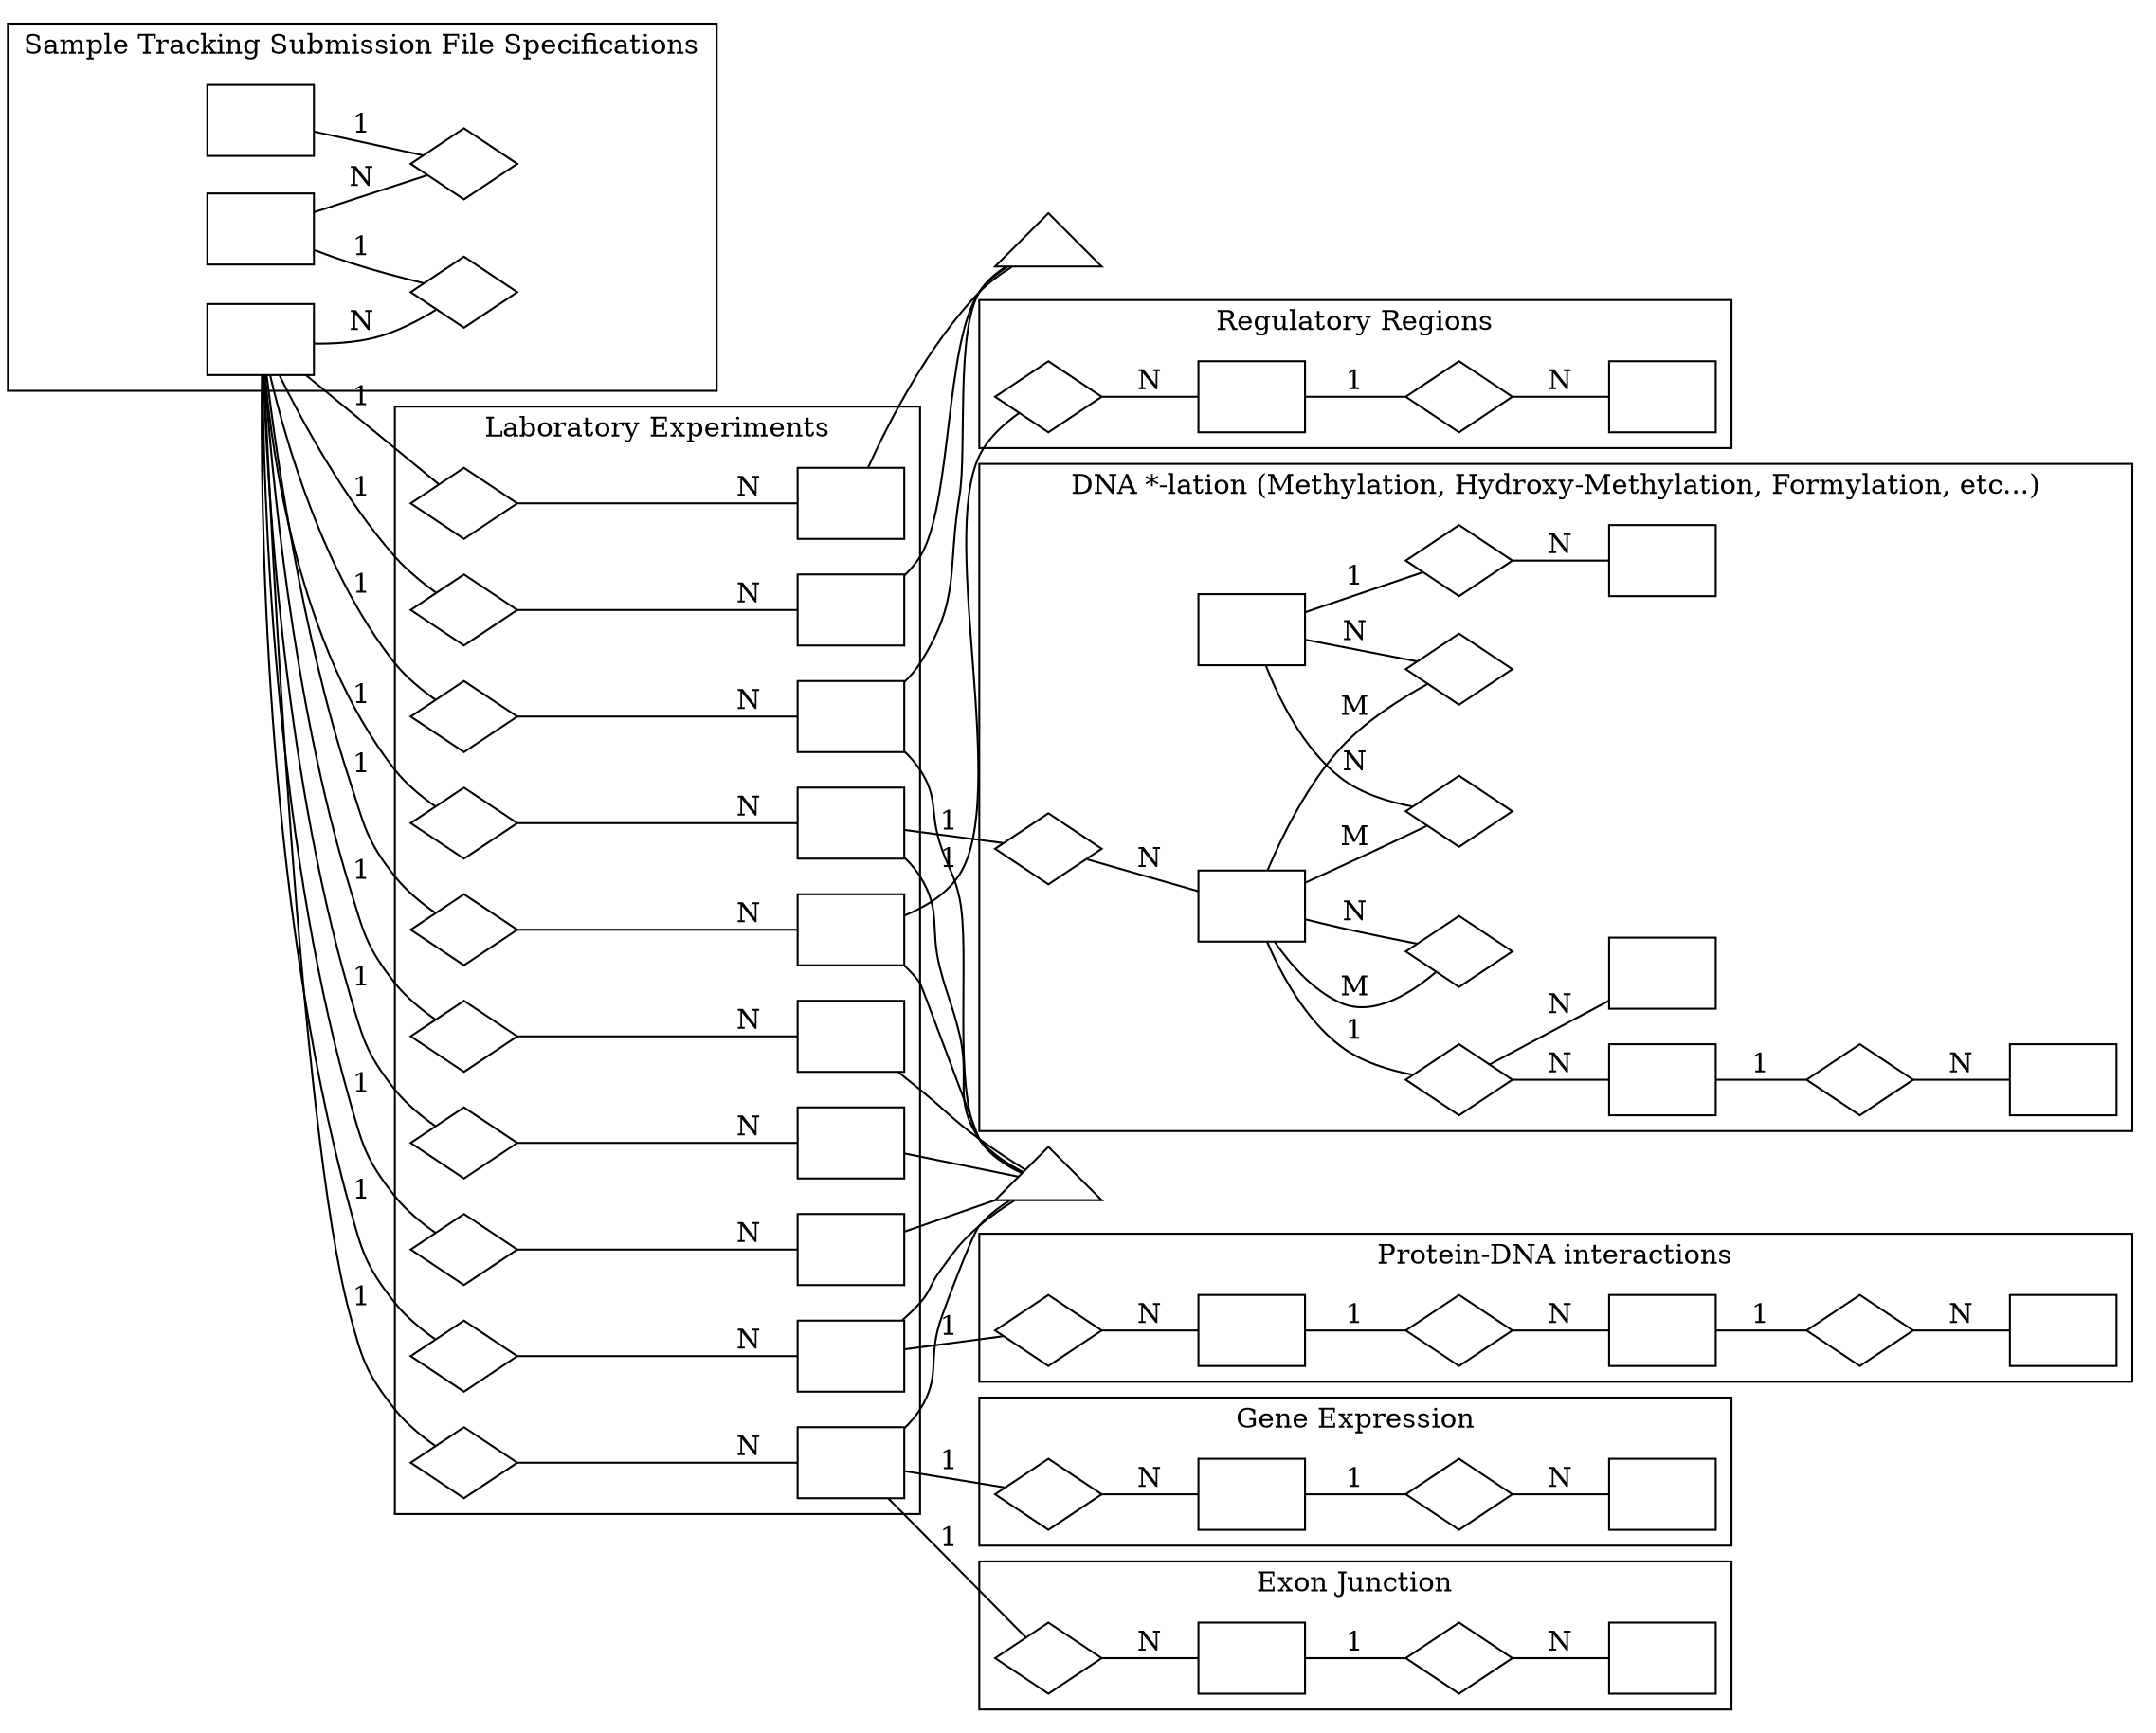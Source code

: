 digraph G {
	d2toptions="--autosize --crop -ftikz";
	d2tdocpreamble="\usepackage{hyperref} \usetikzlibrary{shapes,automata,backgrounds,arrows,shadows} \providecommand{\arrayrulecolor}[1] {} \usepackage{ifxetex} \usepackage{ifluatex} \ifxetex   \usepackage{fontspec}   \usepackage{xunicode}   \defaultfontfeatures{Mapping=tex-text} \else   \ifluatex     \usepackage{fontspec}     \usepackage{xunicode}   \else     \usepackage[T1]{fontenc}     \usepackage[utf8]{inputenc}   \fi \fi  \ifxetex   \setmainfont{Iwona}   \setmonofont[Scale=0.88]{Consolas} \else   \ifluatex     \setmainfont{Iwona}     \setmonofont[Scale=0.88]{Consolas}   \else     \usepackage{iwona}     \usepackage[scaled=0.8]{beramono}   \fi \fi ";
	rankdir=LR;
	node [shape=box];
	edge [arrowhead=none];
	
	subgraph cluster_sdata {
		label="Sample Tracking Submission File Specifications";
	sdata_donor [label=" ",texlbl="\graphicspath{{/home/jmfernandez/projects/BLUEPRINT/BLUEPRINT-dcc-loading-scripts/model/BLUEPRINT-doc-template/icons/}} \arrayrulecolor{Black} \begin{tabular}{ c l }  \multicolumn{2}{c}{\textbf{\hyperref[tab:sdata_donor]{\Large{}Donor Data File}}} \\ \hline \includegraphics[height=1.6ex]{pk.pdf} & \hyperref[column:sdata.donor.donor_id]{\textbf{donor\-\_\-id}} \\  & \hyperref[column:sdata.donor.donor_sex]{\textbf{\textcolor{gray}{donor\-\_\-sex}}} \\  & \hyperref[column:sdata.donor.donor_region_of_residence]{donor\-\_\-region\-\_\-of\-\_\-residence} \\  & \hyperref[column:sdata.donor.donor_ethnicity]{\textcolor{gray}{donor\-\_\-ethnicity}} \\  & \hyperref[column:sdata.donor.notes]{\textcolor{gray}{notes}} \end{tabular}",style="top color=sdata_donor,shape=rectangle,rounded corners,drop shadow",margin="0,0"];
	sdata_specimen [label=" ",texlbl="\graphicspath{{/home/jmfernandez/projects/BLUEPRINT/BLUEPRINT-dcc-loading-scripts/model/BLUEPRINT-doc-template/icons/}} \arrayrulecolor{Black} \begin{tabular}{ c l }  \multicolumn{2}{c}{\textbf{\hyperref[tab:sdata_specimen]{\Large{}Specimen Data File}}} \\ \hline \includegraphics[height=1.6ex]{pk.pdf} & \hyperref[column:sdata.specimen.specimen_id]{\textbf{specimen\-\_\-id}} \\  & \hyperref[column:sdata.specimen.tissue_type]{\textcolor{gray}{tissue\-\_\-type}} \\  & \hyperref[column:sdata.specimen.tissue_depot]{\textcolor{gray}{tissue\-\_\-depot}} \\  & \hyperref[column:sdata.specimen.specimen_term]{specimen\-\_\-term} \\  & \hyperref[column:sdata.specimen.collection_method]{\textcolor{gray}{collection\-\_\-method}} \\  & \hyperref[column:sdata.specimen.donor_min_age_at_specimen_acquisition]{donor\-\_\-min\-\_\-age\-\_\-at\-\_\-specimen\-\_\-acquisition} \\  & \hyperref[column:sdata.specimen.donor_max_age_at_specimen_acquisition]{\textbf{\textcolor{gray}{donor\-\_\-max\-\_\-age\-\_\-at\-\_\-specimen\-\_\-acquisition}}} \\  & \hyperref[column:sdata.specimen.donor_health_status]{\textbf{\textcolor{gray}{donor\-\_\-health\-\_\-status}}} \\  & \hyperref[column:sdata.specimen.donor_disease]{\textbf{\textcolor{gray}{donor\-\_\-disease}}} \\  & \hyperref[column:sdata.specimen.donor_disease_text]{\textbf{\textcolor{gray}{donor\-\_\-disease\-\_\-text}}} \\  & \hyperref[column:sdata.specimen.specimen_processing]{specimen\-\_\-processing} \\  & \hyperref[column:sdata.specimen.specimen_processing_other]{\textcolor{gray}{specimen\-\_\-processing\-\_\-other}} \\  & \hyperref[column:sdata.specimen.specimen_storage]{specimen\-\_\-storage} \\  & \hyperref[column:sdata.specimen.specimen_storage_other]{\textcolor{gray}{specimen\-\_\-storage\-\_\-other}} \\  & \hyperref[column:sdata.specimen.specimen_biomaterial_provider]{\textcolor{gray}{specimen\-\_\-biomaterial\-\_\-provider}} \\  & \hyperref[column:sdata.specimen.specimen_biomaterial_id]{\textcolor{gray}{specimen\-\_\-biomaterial\-\_\-id}} \\  & \hyperref[column:sdata.specimen.specimen_available]{\textcolor{gray}{specimen\-\_\-available}} \\ \hyperref[column:sdata.donor.donor_id]{\includegraphics[height=1.6ex]{fk.pdf}} & \hyperref[column:sdata.specimen.donor_id]{\textit{donor\-\_\-id}} \\  & \hyperref[column:sdata.specimen.notes]{\textcolor{gray}{notes}} \end{tabular}",style="top color=sdata_specimen,shape=rectangle,rounded corners,drop shadow",margin="0,0"];
	sdata_sample [label=" ",texlbl="\graphicspath{{/home/jmfernandez/projects/BLUEPRINT/BLUEPRINT-dcc-loading-scripts/model/BLUEPRINT-doc-template/icons/}} \arrayrulecolor{Black} \begin{tabular}{ c l }  \multicolumn{2}{c}{\textbf{\hyperref[tab:sdata_sample]{\Large{}Analyzed Sample Data File}}} \\ \hline \includegraphics[height=1.6ex]{pk.pdf} & \hyperref[column:sdata.sample.sample_id]{\textbf{sample\-\_\-id}} \\  & \hyperref[column:sdata.sample.purified_cell_type]{purified\-\_\-cell\-\_\-type} \\  & \hyperref[column:sdata.sample.culture_conditions]{\textcolor{gray}{culture\-\_\-conditions}} \\  & \hyperref[column:sdata.sample.markers]{\textcolor{gray}{markers}} \\  & \hyperref[column:sdata.sample.analyzed_sample_type]{analyzed\-\_\-sample\-\_\-type} \\  & \hyperref[column:sdata.sample.analyzed_sample_type_other]{\textcolor{gray}{analyzed\-\_\-sample\-\_\-type\-\_\-other}} \\  & \hyperref[column:sdata.sample.analyzed_sample_interval]{\textcolor{gray}{analyzed\-\_\-sample\-\_\-interval}} \\ \hyperref[column:sdata.specimen.specimen_id]{\includegraphics[height=1.6ex]{fk.pdf}} & \hyperref[column:sdata.sample.specimen_id]{\textit{specimen\-\_\-id}} \\  & \hyperref[column:sdata.sample.notes]{\textcolor{gray}{notes}} \end{tabular}",style="top color=sdata_sample,shape=rectangle,rounded corners,drop shadow",margin="0,0"];
		{ rank=same; sdata_donor sdata_specimen sdata_sample }
		
		node [shape=diamond, label=" ",texlbl="Identifies"];
		
		
		node [shape=diamond];
		
		
		sdata_specimen_sdata_donor_1 [style="top color=sdata_donor,drop shadow,shape aspect=2",label=" ",texlbl="Relationship"];
		sdata_donor -> sdata_specimen_sdata_donor_1 [label="1"];
		sdata_specimen_sdata_donor_1 -> sdata_specimen [label="N",style="double distance=2pt"];
		
		sdata_sample_sdata_specimen_2 [style="top color=sdata_specimen,drop shadow,shape aspect=2",label=" ",texlbl="Relationship"];
		sdata_specimen -> sdata_sample_sdata_specimen_2 [label="1"];
		sdata_sample_sdata_specimen_2 -> sdata_sample [label="N",style="double distance=2pt"];
	}
	subgraph cluster_lab {
		label="Laboratory Experiments";
	lab_AbstractExperiment [label=" ",texlbl="\graphicspath{{/home/jmfernandez/projects/BLUEPRINT/BLUEPRINT-dcc-loading-scripts/model/BLUEPRINT-doc-template/icons/}} \arrayrulecolor{Black} \begin{tabular}{ c l }  \multicolumn{2}{c}{\textbf{\hyperref[tab:lab_AbstractExperiment]{\Large{}AbstractExperiment}}} \\ \hline \includegraphics[height=1.6ex]{pk.pdf} & \hyperref[column:lab.AbstractExperiment.experiment_id]{\textbf{experiment\-\_\-id}} \\ \hyperref[column:sdata.sample.sample_id]{\includegraphics[height=1.6ex]{fk.pdf}} & \hyperref[column:lab.AbstractExperiment.analyzed_sample_id]{\textit{analyzed\-\_\-sample\-\_\-id}} \\  & \hyperref[column:lab.AbstractExperiment.experiment_type]{experiment\-\_\-type} \\  & \hyperref[column:lab.AbstractExperiment.library_strategy]{library\-\_\-strategy} \\  & \hyperref[column:lab.AbstractExperiment.experimental_group_id]{experimental\-\_\-group\-\_\-id} \\  & \hyperref[column:lab.AbstractExperiment.features]{features} \\  & \hyperref[column:lab.AbstractExperiment.raw_data_repository]{raw\-\_\-data\-\_\-repository} \\  & \hyperref[column:lab.AbstractExperiment.raw_data_accession]{\textcolor{gray}{raw\-\_\-data\-\_\-accession}} \\  & \hyperref[column:lab.AbstractExperiment.platform]{platform} \\  & \hyperref[column:lab.AbstractExperiment.platform_model]{\textbf{\textcolor{gray}{platform\-\_\-model}}} \\  & \hyperref[column:lab.AbstractExperiment.seq_coverage]{\textcolor{gray}{seq\-\_\-coverage}} \end{tabular}",style="top color=lab_AbstractExperiment,shape=rectangle,rounded corners,drop shadow",margin="0,0"];
	lab_AbstractExperimentExtraction [label=" ",texlbl="\graphicspath{{/home/jmfernandez/projects/BLUEPRINT/BLUEPRINT-dcc-loading-scripts/model/BLUEPRINT-doc-template/icons/}} \arrayrulecolor{Black} \begin{tabular}{ c l }  \multicolumn{2}{c}{\textbf{\hyperref[tab:lab_AbstractExperimentExtraction]{\Large{}AbstractExperimentExtraction}}} \\ \hline \includegraphics[height=1.6ex]{pk.pdf} & \hyperref[column:lab.AbstractExperimentExtraction.experiment_id]{\textbf{experiment\-\_\-id}} \\ \hyperref[column:sdata.sample.sample_id]{\includegraphics[height=1.6ex]{fk.pdf}} & \hyperref[column:lab.AbstractExperimentExtraction.analyzed_sample_id]{\textit{analyzed\-\_\-sample\-\_\-id}} \\  & \hyperref[column:lab.AbstractExperimentExtraction.experiment_type]{experiment\-\_\-type} \\  & \hyperref[column:lab.AbstractExperimentExtraction.library_strategy]{library\-\_\-strategy} \\  & \hyperref[column:lab.AbstractExperimentExtraction.experimental_group_id]{experimental\-\_\-group\-\_\-id} \\  & \hyperref[column:lab.AbstractExperimentExtraction.features]{features} \\  & \hyperref[column:lab.AbstractExperimentExtraction.raw_data_repository]{raw\-\_\-data\-\_\-repository} \\  & \hyperref[column:lab.AbstractExperimentExtraction.raw_data_accession]{\textcolor{gray}{raw\-\_\-data\-\_\-accession}} \\  & \hyperref[column:lab.AbstractExperimentExtraction.platform]{platform} \\  & \hyperref[column:lab.AbstractExperimentExtraction.platform_model]{\textbf{\textcolor{gray}{platform\-\_\-model}}} \\  & \hyperref[column:lab.AbstractExperimentExtraction.seq_coverage]{\textcolor{gray}{seq\-\_\-coverage}} \\  & \hyperref[column:lab.AbstractExperimentExtraction.extraction_protocol]{extraction\-\_\-protocol} \end{tabular}",style="top color=lab_AbstractExperimentExtraction,shape=rectangle,rounded corners,drop shadow",margin="0,0"];
	lab_chro [label=" ",texlbl="\graphicspath{{/home/jmfernandez/projects/BLUEPRINT/BLUEPRINT-dcc-loading-scripts/model/BLUEPRINT-doc-template/icons/}} \arrayrulecolor{Black} \begin{tabular}{ c l }  \multicolumn{2}{c}{\textbf{\hyperref[tab:lab_chro]{\Large{}Chromatin Accessibility}}} \\ \hline \includegraphics[height=1.6ex]{pk.pdf} & \hyperref[column:lab.chro.experiment_id]{\textbf{experiment\-\_\-id}} \\ \hyperref[column:sdata.sample.sample_id]{\includegraphics[height=1.6ex]{fk.pdf}} & \hyperref[column:lab.chro.analyzed_sample_id]{\textit{analyzed\-\_\-sample\-\_\-id}} \\  & \hyperref[column:lab.chro.experiment_type]{experiment\-\_\-type} \\  & \hyperref[column:lab.chro.library_strategy]{library\-\_\-strategy} \\  & \hyperref[column:lab.chro.experimental_group_id]{experimental\-\_\-group\-\_\-id} \\  & \hyperref[column:lab.chro.features]{features} \\  & \hyperref[column:lab.chro.raw_data_repository]{raw\-\_\-data\-\_\-repository} \\  & \hyperref[column:lab.chro.raw_data_accession]{\textcolor{gray}{raw\-\_\-data\-\_\-accession}} \\  & \hyperref[column:lab.chro.platform]{platform} \\  & \hyperref[column:lab.chro.platform_model]{\textbf{\textcolor{gray}{platform\-\_\-model}}} \\  & \hyperref[column:lab.chro.seq_coverage]{\textcolor{gray}{seq\-\_\-coverage}} \\  & \hyperref[column:lab.chro.extraction_protocol]{extraction\-\_\-protocol} \end{tabular}",style="top color=lab_chro,shape=rectangle,rounded corners,drop shadow",margin="0,0"];
	lab_wgbs [label=" ",texlbl="\graphicspath{{/home/jmfernandez/projects/BLUEPRINT/BLUEPRINT-dcc-loading-scripts/model/BLUEPRINT-doc-template/icons/}} \arrayrulecolor{Black} \begin{tabular}{ c l }  \multicolumn{2}{c}{\textbf{\hyperref[tab:lab_wgbs]{\Large{}WGBS}}} \\ \hline \includegraphics[height=1.6ex]{pk.pdf} & \hyperref[column:lab.wgbs.experiment_id]{\textbf{experiment\-\_\-id}} \\ \hyperref[column:sdata.sample.sample_id]{\includegraphics[height=1.6ex]{fk.pdf}} & \hyperref[column:lab.wgbs.analyzed_sample_id]{\textit{analyzed\-\_\-sample\-\_\-id}} \\  & \hyperref[column:lab.wgbs.experiment_type]{experiment\-\_\-type} \\  & \hyperref[column:lab.wgbs.library_strategy]{library\-\_\-strategy} \\  & \hyperref[column:lab.wgbs.experimental_group_id]{experimental\-\_\-group\-\_\-id} \\  & \hyperref[column:lab.wgbs.features]{features} \\  & \hyperref[column:lab.wgbs.raw_data_repository]{raw\-\_\-data\-\_\-repository} \\  & \hyperref[column:lab.wgbs.raw_data_accession]{\textcolor{gray}{raw\-\_\-data\-\_\-accession}} \\  & \hyperref[column:lab.wgbs.platform]{platform} \\  & \hyperref[column:lab.wgbs.platform_model]{\textbf{\textcolor{gray}{platform\-\_\-model}}} \\  & \hyperref[column:lab.wgbs.seq_coverage]{\textcolor{gray}{seq\-\_\-coverage}} \\  & \hyperref[column:lab.wgbs.extraction_protocol]{extraction\-\_\-protocol} \end{tabular}",style="top color=lab_wgbs,shape=rectangle,rounded corners,drop shadow",margin="0,0"];
	lab_medip [label=" ",texlbl="\graphicspath{{/home/jmfernandez/projects/BLUEPRINT/BLUEPRINT-dcc-loading-scripts/model/BLUEPRINT-doc-template/icons/}} \arrayrulecolor{Black} \begin{tabular}{ c l }  \multicolumn{2}{c}{\textbf{\hyperref[tab:lab_medip]{\Large{}MeDIP-Seq}}} \\ \hline \includegraphics[height=1.6ex]{pk.pdf} & \hyperref[column:lab.medip.experiment_id]{\textbf{experiment\-\_\-id}} \\ \hyperref[column:sdata.sample.sample_id]{\includegraphics[height=1.6ex]{fk.pdf}} & \hyperref[column:lab.medip.analyzed_sample_id]{\textit{analyzed\-\_\-sample\-\_\-id}} \\  & \hyperref[column:lab.medip.experiment_type]{experiment\-\_\-type} \\  & \hyperref[column:lab.medip.library_strategy]{library\-\_\-strategy} \\  & \hyperref[column:lab.medip.experimental_group_id]{experimental\-\_\-group\-\_\-id} \\  & \hyperref[column:lab.medip.features]{features} \\  & \hyperref[column:lab.medip.raw_data_repository]{raw\-\_\-data\-\_\-repository} \\  & \hyperref[column:lab.medip.raw_data_accession]{\textcolor{gray}{raw\-\_\-data\-\_\-accession}} \\  & \hyperref[column:lab.medip.platform]{platform} \\  & \hyperref[column:lab.medip.platform_model]{\textbf{\textcolor{gray}{platform\-\_\-model}}} \\  & \hyperref[column:lab.medip.seq_coverage]{\textcolor{gray}{seq\-\_\-coverage}} \\  & \hyperref[column:lab.medip.extraction_protocol]{extraction\-\_\-protocol} \end{tabular}",style="top color=lab_medip,shape=rectangle,rounded corners,drop shadow",margin="0,0"];
	lab_mre [label=" ",texlbl="\graphicspath{{/home/jmfernandez/projects/BLUEPRINT/BLUEPRINT-dcc-loading-scripts/model/BLUEPRINT-doc-template/icons/}} \arrayrulecolor{Black} \begin{tabular}{ c l }  \multicolumn{2}{c}{\textbf{\hyperref[tab:lab_mre]{\Large{}MRE-Seq}}} \\ \hline \includegraphics[height=1.6ex]{pk.pdf} & \hyperref[column:lab.mre.experiment_id]{\textbf{experiment\-\_\-id}} \\ \hyperref[column:sdata.sample.sample_id]{\includegraphics[height=1.6ex]{fk.pdf}} & \hyperref[column:lab.mre.analyzed_sample_id]{\textit{analyzed\-\_\-sample\-\_\-id}} \\  & \hyperref[column:lab.mre.experiment_type]{experiment\-\_\-type} \\  & \hyperref[column:lab.mre.library_strategy]{library\-\_\-strategy} \\  & \hyperref[column:lab.mre.experimental_group_id]{experimental\-\_\-group\-\_\-id} \\  & \hyperref[column:lab.mre.features]{features} \\  & \hyperref[column:lab.mre.raw_data_repository]{raw\-\_\-data\-\_\-repository} \\  & \hyperref[column:lab.mre.raw_data_accession]{\textcolor{gray}{raw\-\_\-data\-\_\-accession}} \\  & \hyperref[column:lab.mre.platform]{platform} \\  & \hyperref[column:lab.mre.platform_model]{\textbf{\textcolor{gray}{platform\-\_\-model}}} \\  & \hyperref[column:lab.mre.seq_coverage]{\textcolor{gray}{seq\-\_\-coverage}} \end{tabular}",style="top color=lab_mre,shape=rectangle,rounded corners,drop shadow",margin="0,0"];
	lab_csi [label=" ",texlbl="\graphicspath{{/home/jmfernandez/projects/BLUEPRINT/BLUEPRINT-dcc-loading-scripts/model/BLUEPRINT-doc-template/icons/}} \arrayrulecolor{Black} \begin{tabular}{ c l }  \multicolumn{2}{c}{\textbf{\hyperref[tab:lab_csi]{\Large{}Chip-Seq Input}}} \\ \hline \includegraphics[height=1.6ex]{pk.pdf} & \hyperref[column:lab.csi.experiment_id]{\textbf{experiment\-\_\-id}} \\ \hyperref[column:sdata.sample.sample_id]{\includegraphics[height=1.6ex]{fk.pdf}} & \hyperref[column:lab.csi.analyzed_sample_id]{\textit{analyzed\-\_\-sample\-\_\-id}} \\  & \hyperref[column:lab.csi.experiment_type]{experiment\-\_\-type} \\  & \hyperref[column:lab.csi.library_strategy]{library\-\_\-strategy} \\  & \hyperref[column:lab.csi.experimental_group_id]{experimental\-\_\-group\-\_\-id} \\  & \hyperref[column:lab.csi.features]{features} \\  & \hyperref[column:lab.csi.raw_data_repository]{raw\-\_\-data\-\_\-repository} \\  & \hyperref[column:lab.csi.raw_data_accession]{\textcolor{gray}{raw\-\_\-data\-\_\-accession}} \\  & \hyperref[column:lab.csi.platform]{platform} \\  & \hyperref[column:lab.csi.platform_model]{\textbf{\textcolor{gray}{platform\-\_\-model}}} \\  & \hyperref[column:lab.csi.seq_coverage]{\textcolor{gray}{seq\-\_\-coverage}} \\  & \hyperref[column:lab.csi.extraction_protocol]{extraction\-\_\-protocol} \end{tabular}",style="top color=lab_csi,shape=rectangle,rounded corners,drop shadow",margin="0,0"];
	lab_cs [label=" ",texlbl="\graphicspath{{/home/jmfernandez/projects/BLUEPRINT/BLUEPRINT-dcc-loading-scripts/model/BLUEPRINT-doc-template/icons/}} \arrayrulecolor{Black} \begin{tabular}{ c l }  \multicolumn{2}{c}{\textbf{\hyperref[tab:lab_cs]{\Large{}Chip-Seq}}} \\ \hline \includegraphics[height=1.6ex]{pk.pdf} & \hyperref[column:lab.cs.experiment_id]{\textbf{experiment\-\_\-id}} \\ \hyperref[column:sdata.sample.sample_id]{\includegraphics[height=1.6ex]{fk.pdf}} & \hyperref[column:lab.cs.analyzed_sample_id]{\textit{analyzed\-\_\-sample\-\_\-id}} \\  & \hyperref[column:lab.cs.experiment_type]{experiment\-\_\-type} \\  & \hyperref[column:lab.cs.library_strategy]{library\-\_\-strategy} \\  & \hyperref[column:lab.cs.experimental_group_id]{experimental\-\_\-group\-\_\-id} \\  & \hyperref[column:lab.cs.features]{features} \\  & \hyperref[column:lab.cs.raw_data_repository]{raw\-\_\-data\-\_\-repository} \\  & \hyperref[column:lab.cs.raw_data_accession]{\textcolor{gray}{raw\-\_\-data\-\_\-accession}} \\  & \hyperref[column:lab.cs.platform]{platform} \\  & \hyperref[column:lab.cs.platform_model]{\textbf{\textcolor{gray}{platform\-\_\-model}}} \\  & \hyperref[column:lab.cs.seq_coverage]{\textcolor{gray}{seq\-\_\-coverage}} \\  & \hyperref[column:lab.cs.extraction_protocol]{extraction\-\_\-protocol} \end{tabular}",style="top color=lab_cs,shape=rectangle,rounded corners,drop shadow",margin="0,0"];
	lab_mrna [label=" ",texlbl="\graphicspath{{/home/jmfernandez/projects/BLUEPRINT/BLUEPRINT-dcc-loading-scripts/model/BLUEPRINT-doc-template/icons/}} \arrayrulecolor{Black} \begin{tabular}{ c l }  \multicolumn{2}{c}{\textbf{\hyperref[tab:lab_mrna]{\Large{}mRNA-seq}}} \\ \hline \includegraphics[height=1.6ex]{pk.pdf} & \hyperref[column:lab.mrna.experiment_id]{\textbf{experiment\-\_\-id}} \\ \hyperref[column:sdata.sample.sample_id]{\includegraphics[height=1.6ex]{fk.pdf}} & \hyperref[column:lab.mrna.analyzed_sample_id]{\textit{analyzed\-\_\-sample\-\_\-id}} \\  & \hyperref[column:lab.mrna.experiment_type]{experiment\-\_\-type} \\  & \hyperref[column:lab.mrna.library_strategy]{library\-\_\-strategy} \\  & \hyperref[column:lab.mrna.experimental_group_id]{experimental\-\_\-group\-\_\-id} \\  & \hyperref[column:lab.mrna.features]{features} \\  & \hyperref[column:lab.mrna.raw_data_repository]{raw\-\_\-data\-\_\-repository} \\  & \hyperref[column:lab.mrna.raw_data_accession]{\textcolor{gray}{raw\-\_\-data\-\_\-accession}} \\  & \hyperref[column:lab.mrna.platform]{platform} \\  & \hyperref[column:lab.mrna.platform_model]{\textbf{\textcolor{gray}{platform\-\_\-model}}} \\  & \hyperref[column:lab.mrna.seq_coverage]{\textcolor{gray}{seq\-\_\-coverage}} \\  & \hyperref[column:lab.mrna.extraction_protocol]{extraction\-\_\-protocol} \end{tabular}",style="top color=lab_mrna,shape=rectangle,rounded corners,drop shadow",margin="0,0"];
	lab_smrna [label=" ",texlbl="\graphicspath{{/home/jmfernandez/projects/BLUEPRINT/BLUEPRINT-dcc-loading-scripts/model/BLUEPRINT-doc-template/icons/}} \arrayrulecolor{Black} \begin{tabular}{ c l }  \multicolumn{2}{c}{\textbf{\hyperref[tab:lab_smrna]{\Large{}smRNA-seq}}} \\ \hline \includegraphics[height=1.6ex]{pk.pdf} & \hyperref[column:lab.smrna.experiment_id]{\textbf{experiment\-\_\-id}} \\ \hyperref[column:sdata.sample.sample_id]{\includegraphics[height=1.6ex]{fk.pdf}} & \hyperref[column:lab.smrna.analyzed_sample_id]{\textit{analyzed\-\_\-sample\-\_\-id}} \\  & \hyperref[column:lab.smrna.experiment_type]{experiment\-\_\-type} \\  & \hyperref[column:lab.smrna.library_strategy]{library\-\_\-strategy} \\  & \hyperref[column:lab.smrna.experimental_group_id]{experimental\-\_\-group\-\_\-id} \\  & \hyperref[column:lab.smrna.features]{features} \\  & \hyperref[column:lab.smrna.raw_data_repository]{raw\-\_\-data\-\_\-repository} \\  & \hyperref[column:lab.smrna.raw_data_accession]{\textcolor{gray}{raw\-\_\-data\-\_\-accession}} \\  & \hyperref[column:lab.smrna.platform]{platform} \\  & \hyperref[column:lab.smrna.platform_model]{\textbf{\textcolor{gray}{platform\-\_\-model}}} \\  & \hyperref[column:lab.smrna.seq_coverage]{\textcolor{gray}{seq\-\_\-coverage}} \\  & \hyperref[column:lab.smrna.extraction_protocol]{extraction\-\_\-protocol} \end{tabular}",style="top color=lab_smrna,shape=rectangle,rounded corners,drop shadow",margin="0,0"];
		
		node [shape=diamond, label=" ",texlbl="Identifies"];
		
		
		node [shape=diamond];
		
		
		lab_AbstractExperiment_sdata_sample_3 [style="top color=sdata_sample,drop shadow,shape aspect=2",label=" ",texlbl="\parbox{3cm}{\centering Relationship \linebreak \textit{\small(analyzed\-\_\-)}}"];
		sdata_sample -> lab_AbstractExperiment_sdata_sample_3 [label="1"];
		lab_AbstractExperiment_sdata_sample_3 -> lab_AbstractExperiment [label="N",style="double distance=2pt"];
		
		lab_AbstractExperimentExtraction_sdata_sample_4 [style="top color=sdata_sample,drop shadow,shape aspect=2",label=" ",texlbl="\parbox{3cm}{\centering Relationship \linebreak \textit{\small(analyzed\-\_\-)}}"];
		sdata_sample -> lab_AbstractExperimentExtraction_sdata_sample_4 [label="1"];
		lab_AbstractExperimentExtraction_sdata_sample_4 -> lab_AbstractExperimentExtraction [label="N",style="double distance=2pt"];
		
		lab_chro_sdata_sample_5 [style="top color=sdata_sample,drop shadow,shape aspect=2",label=" ",texlbl="\parbox{3cm}{\centering Relationship \linebreak \textit{\small(analyzed\-\_\-)}}"];
		sdata_sample -> lab_chro_sdata_sample_5 [label="1"];
		lab_chro_sdata_sample_5 -> lab_chro [label="N",style="double distance=2pt"];
		
		lab_wgbs_sdata_sample_6 [style="top color=sdata_sample,drop shadow,shape aspect=2",label=" ",texlbl="\parbox{3cm}{\centering Relationship \linebreak \textit{\small(analyzed\-\_\-)}}"];
		sdata_sample -> lab_wgbs_sdata_sample_6 [label="1"];
		lab_wgbs_sdata_sample_6 -> lab_wgbs [label="N",style="double distance=2pt"];
		
		lab_medip_sdata_sample_7 [style="top color=sdata_sample,drop shadow,shape aspect=2",label=" ",texlbl="\parbox{3cm}{\centering Relationship \linebreak \textit{\small(analyzed\-\_\-)}}"];
		sdata_sample -> lab_medip_sdata_sample_7 [label="1"];
		lab_medip_sdata_sample_7 -> lab_medip [label="N",style="double distance=2pt"];
		
		lab_mre_sdata_sample_8 [style="top color=sdata_sample,drop shadow,shape aspect=2",label=" ",texlbl="\parbox{3cm}{\centering Relationship \linebreak \textit{\small(analyzed\-\_\-)}}"];
		sdata_sample -> lab_mre_sdata_sample_8 [label="1"];
		lab_mre_sdata_sample_8 -> lab_mre [label="N",style="double distance=2pt"];
		
		lab_csi_sdata_sample_9 [style="top color=sdata_sample,drop shadow,shape aspect=2",label=" ",texlbl="\parbox{3cm}{\centering Relationship \linebreak \textit{\small(analyzed\-\_\-)}}"];
		sdata_sample -> lab_csi_sdata_sample_9 [label="1"];
		lab_csi_sdata_sample_9 -> lab_csi [label="N",style="double distance=2pt"];
		
		lab_cs_sdata_sample_10 [style="top color=sdata_sample,drop shadow,shape aspect=2",label=" ",texlbl="\parbox{3cm}{\centering Relationship \linebreak \textit{\small(analyzed\-\_\-)}}"];
		sdata_sample -> lab_cs_sdata_sample_10 [label="1"];
		lab_cs_sdata_sample_10 -> lab_cs [label="N",style="double distance=2pt"];
		
		lab_mrna_sdata_sample_11 [style="top color=sdata_sample,drop shadow,shape aspect=2",label=" ",texlbl="\parbox{3cm}{\centering Relationship \linebreak \textit{\small(analyzed\-\_\-)}}"];
		sdata_sample -> lab_mrna_sdata_sample_11 [label="1"];
		lab_mrna_sdata_sample_11 -> lab_mrna [label="N",style="double distance=2pt"];
		
		lab_smrna_sdata_sample_12 [style="top color=sdata_sample,drop shadow,shape aspect=2",label=" ",texlbl="\parbox{3cm}{\centering Relationship \linebreak \textit{\small(analyzed\-\_\-)}}"];
		sdata_sample -> lab_smrna_sdata_sample_12 [label="1"];
		lab_smrna_sdata_sample_12 -> lab_smrna [label="N",style="double distance=2pt"];
	}
	subgraph cluster_exp {
		label="Gene Expression";
	exp_m [label=" ",texlbl="\graphicspath{{/home/jmfernandez/projects/BLUEPRINT/BLUEPRINT-dcc-loading-scripts/model/BLUEPRINT-doc-template/icons/}} \arrayrulecolor{Black} \begin{tabular}{ c l }  \multicolumn{2}{c}{\textbf{\hyperref[tab:exp_m]{\Large{}Expression - Metadata File}}} \\ \hline \includegraphics[height=1.6ex]{pk.pdf} & \hyperref[column:exp.m.analysis_id]{\textbf{analysis\-\_\-id}} \\ \hyperref[column:lab.mrna.experiment_id]{\includegraphics[height=1.6ex]{fk.pdf}} & \hyperref[column:exp.m.experiment_id]{\textit{experiment\-\_\-id}} \\  & \hyperref[column:exp.m.analysis_group_id]{analysis\-\_\-group\-\_\-id} \\  & \hyperref[column:exp.m.data_status]{data\-\_\-status} \\  & \hyperref[column:exp.m.assembly_version]{assembly\-\_\-version} \\  & \hyperref[column:exp.m.ensembl_version]{\textcolor{gray}{ensembl\-\_\-version}} \\  & \hyperref[column:exp.m.gencode_version]{\textcolor{gray}{gencode\-\_\-version}} \\  & \hyperref[column:exp.m.program_versions]{\textbf{\textcolor{gray}{program\-\_\-versions}}} \\  & \hyperref[column:exp.m.alignment_algorithm]{alignment\-\_\-algorithm} \\  & \hyperref[column:exp.m.other_analysis_algorithm]{\textcolor{gray}{other\-\_\-analysis\-\_\-algorithm}} \\  & \hyperref[column:exp.m.notes]{\textcolor{gray}{notes}} \end{tabular}",style="top color=exp_m,shape=rectangle,rounded corners,drop shadow",margin="0,0"];
	exp_g [label=" ",texlbl="\graphicspath{{/home/jmfernandez/projects/BLUEPRINT/BLUEPRINT-dcc-loading-scripts/model/BLUEPRINT-doc-template/icons/}} \arrayrulecolor{Black} \begin{tabular}{ c l }  \multicolumn{2}{c}{\textbf{\hyperref[tab:exp_g]{\Large{}Expression - Gene File}}} \\ \hline \hyperref[column:exp.m.analysis_id]{\includegraphics[height=1.6ex]{fk.pdf}} & \hyperref[column:exp.g.analysis_id]{\textit{analysis\-\_\-id}} \\  & \hyperref[column:exp.g.chromosome]{chromosome} \\  & \hyperref[column:exp.g.chromosome_start]{chromosome\-\_\-start} \\  & \hyperref[column:exp.g.chromosome_end]{chromosome\-\_\-end} \\  & \hyperref[column:exp.g.chromosome_strand]{\textcolor{gray}{chromosome\-\_\-strand}} \\  & \hyperref[column:exp.g.quality_score]{\textcolor{gray}{quality\-\_\-score}} \\  & \hyperref[column:exp.g.probability]{\textcolor{gray}{probability}} \\  & \hyperref[column:exp.g.normalized_read_count]{normalized\-\_\-read\-\_\-count} \\  & \hyperref[column:exp.g.raw_read_count]{raw\-\_\-read\-\_\-count} \\  & \hyperref[column:exp.g.gene_stable_id]{\textbf{\textcolor{gray}{gene\-\_\-stable\-\_\-id}}} \\  & \hyperref[column:exp.g.transcript_stable_id]{\textbf{\textcolor{gray}{transcript\-\_\-stable\-\_\-id}}} \\  & \hyperref[column:exp.g.normalized_expression_level]{\textcolor{gray}{normalized\-\_\-expression\-\_\-level}} \\  & \hyperref[column:exp.g.reference_sample]{\textcolor{gray}{reference\-\_\-sample}} \\  & \hyperref[column:exp.g.is_annotated]{is\-\_\-annotated} \\  & \hyperref[column:exp.g.notes]{\textcolor{gray}{notes}} \end{tabular}",style="top color=exp_g,shape=rectangle,rounded corners,drop shadow,double distance=2pt",margin="0,0"];
		
		node [shape=diamond, label=" ",texlbl="Identifies"];
		
			
		ID_exp_m_13 [style="top color=exp_m,drop shadow,shape aspect=2,double distance=2pt"];
		exp_m -> ID_exp_m_13  [label="1"];
		ID_exp_m_13 -> exp_g [label="N",style="double distance=2pt"];
		
		node [shape=diamond];
		
		
		exp_m_lab_mrna_14 [style="top color=lab_mrna,drop shadow,shape aspect=2",label=" ",texlbl="Relationship"];
		lab_mrna -> exp_m_lab_mrna_14 [label="1"];
		exp_m_lab_mrna_14 -> exp_m [label="N",style="double distance=2pt"];
	}
	subgraph cluster_jcn {
		label="Exon Junction";
	jcn_m [label=" ",texlbl="\graphicspath{{/home/jmfernandez/projects/BLUEPRINT/BLUEPRINT-dcc-loading-scripts/model/BLUEPRINT-doc-template/icons/}} \arrayrulecolor{Black} \begin{tabular}{ c l }  \multicolumn{2}{c}{\textbf{\hyperref[tab:jcn_m]{\Large{}Exon Junction - Metadata File}}} \\ \hline \includegraphics[height=1.6ex]{pk.pdf} & \hyperref[column:jcn.m.analysis_id]{\textbf{analysis\-\_\-id}} \\ \hyperref[column:lab.mrna.experiment_id]{\includegraphics[height=1.6ex]{fk.pdf}} & \hyperref[column:jcn.m.experiment_id]{\textit{experiment\-\_\-id}} \\  & \hyperref[column:jcn.m.analysis_group_id]{analysis\-\_\-group\-\_\-id} \\  & \hyperref[column:jcn.m.data_status]{data\-\_\-status} \\  & \hyperref[column:jcn.m.assembly_version]{assembly\-\_\-version} \\  & \hyperref[column:jcn.m.ensembl_version]{\textcolor{gray}{ensembl\-\_\-version}} \\  & \hyperref[column:jcn.m.gencode_version]{\textcolor{gray}{gencode\-\_\-version}} \\  & \hyperref[column:jcn.m.program_versions]{\textbf{\textcolor{gray}{program\-\_\-versions}}} \\  & \hyperref[column:jcn.m.alignment_algorithm]{alignment\-\_\-algorithm} \\  & \hyperref[column:jcn.m.other_analysis_algorithm]{\textcolor{gray}{other\-\_\-analysis\-\_\-algorithm}} \\  & \hyperref[column:jcn.m.notes]{\textcolor{gray}{notes}} \end{tabular}",style="top color=jcn_m,shape=rectangle,rounded corners,drop shadow",margin="0,0"];
	jcn_p [label=" ",texlbl="\graphicspath{{/home/jmfernandez/projects/BLUEPRINT/BLUEPRINT-dcc-loading-scripts/model/BLUEPRINT-doc-template/icons/}} \arrayrulecolor{Black} \begin{tabular}{ c l }  \multicolumn{2}{c}{\textbf{\hyperref[tab:jcn_p]{\Large{}Exon Junction - Primary Analysis File}}} \\ \hline \hyperref[column:jcn.m.analysis_id]{\includegraphics[height=1.6ex]{fk.pdf}} & \hyperref[column:jcn.p.analysis_id]{\textit{analysis\-\_\-id}} \\  & \hyperref[column:jcn.p.chromosome]{chromosome} \\  & \hyperref[column:jcn.p.chromosome_start]{chromosome\-\_\-start} \\  & \hyperref[column:jcn.p.chromosome_end]{chromosome\-\_\-end} \\  & \hyperref[column:jcn.p.chromosome_strand]{\textcolor{gray}{chromosome\-\_\-strand}} \\  & \hyperref[column:jcn.p.quality_score]{\textcolor{gray}{quality\-\_\-score}} \\  & \hyperref[column:jcn.p.probability]{\textcolor{gray}{probability}} \\  & \hyperref[column:jcn.p.gene1_stable_id]{gene1\-\_\-stable\-\_\-id} \\  & \hyperref[column:jcn.p.gene2_stable_id]{\textcolor{gray}{gene2\-\_\-stable\-\_\-id}} \\  & \hyperref[column:jcn.p.exon1_chromosome]{exon1\-\_\-chromosome} \\  & \hyperref[column:jcn.p.exon1_number_bases]{exon1\-\_\-number\-\_\-bases} \\  & \hyperref[column:jcn.p.exon1_end]{exon1\-\_\-end} \\  & \hyperref[column:jcn.p.exon1_strand]{\textcolor{gray}{exon1\-\_\-strand}} \\  & \hyperref[column:jcn.p.exon2_chromosome]{exon2\-\_\-chromosome} \\  & \hyperref[column:jcn.p.exon2_number_bases]{exon2\-\_\-number\-\_\-bases} \\  & \hyperref[column:jcn.p.exon2_start]{exon2\-\_\-start} \\  & \hyperref[column:jcn.p.exon2_strand]{\textcolor{gray}{exon2\-\_\-strand}} \\  & \hyperref[column:jcn.p.is_fusion_gene]{\textcolor{gray}{is\-\_\-fusion\-\_\-gene}} \\  & \hyperref[column:jcn.p.is_novel_splice_form]{\textcolor{gray}{is\-\_\-novel\-\_\-splice\-\_\-form}} \\  & \hyperref[column:jcn.p.junction_seq]{\textcolor{gray}{junction\-\_\-seq}} \\  & \hyperref[column:jcn.p.junction_type]{\textcolor{gray}{junction\-\_\-type}} \\  & \hyperref[column:jcn.p.junction_read_count]{junction\-\_\-read\-\_\-count} \\  & \hyperref[column:jcn.p.notes]{\textcolor{gray}{notes}} \end{tabular}",style="top color=jcn_p,shape=rectangle,rounded corners,drop shadow,double distance=2pt",margin="0,0"];
		
		node [shape=diamond, label=" ",texlbl="Identifies"];
		
			
		ID_jcn_m_15 [style="top color=jcn_m,drop shadow,shape aspect=2,double distance=2pt"];
		jcn_m -> ID_jcn_m_15  [label="1"];
		ID_jcn_m_15 -> jcn_p [label="N",style="double distance=2pt"];
		
		node [shape=diamond];
		
		
		jcn_m_lab_mrna_16 [style="top color=lab_mrna,drop shadow,shape aspect=2",label=" ",texlbl="Relationship"];
		lab_mrna -> jcn_m_lab_mrna_16 [label="1"];
		jcn_m_lab_mrna_16 -> jcn_m [label="N",style="double distance=2pt"];
	}
	subgraph cluster_pdna {
		label="Protein-DNA interactions";
	pdna_m [label=" ",texlbl="\graphicspath{{/home/jmfernandez/projects/BLUEPRINT/BLUEPRINT-dcc-loading-scripts/model/BLUEPRINT-doc-template/icons/}} \arrayrulecolor{Black} \begin{tabular}{ c l }  \multicolumn{2}{c}{\textbf{\hyperref[tab:pdna_m]{\Large{}Protein-DNA interactions - Metadata File}}} \\ \hline \includegraphics[height=1.6ex]{pk.pdf} & \hyperref[column:pdna.m.analysis_id]{\textbf{analysis\-\_\-id}} \\ \hyperref[column:lab.cs.experiment_id]{\includegraphics[height=1.6ex]{fk.pdf}} & \hyperref[column:pdna.m.experiment_id]{\textit{experiment\-\_\-id}} \\  & \hyperref[column:pdna.m.analysis_group_id]{analysis\-\_\-group\-\_\-id} \\  & \hyperref[column:pdna.m.data_status]{data\-\_\-status} \\  & \hyperref[column:pdna.m.assembly_version]{assembly\-\_\-version} \\  & \hyperref[column:pdna.m.ensembl_version]{\textcolor{gray}{ensembl\-\_\-version}} \\  & \hyperref[column:pdna.m.gencode_version]{\textcolor{gray}{gencode\-\_\-version}} \\  & \hyperref[column:pdna.m.program_versions]{\textbf{\textcolor{gray}{program\-\_\-versions}}} \\  & \hyperref[column:pdna.m.alignment_algorithm]{alignment\-\_\-algorithm} \\  & \hyperref[column:pdna.m.other_analysis_algorithm]{\textcolor{gray}{other\-\_\-analysis\-\_\-algorithm}} \\  & \hyperref[column:pdna.m.NSC]{\textcolor{gray}{NSC}} \\  & \hyperref[column:pdna.m.RSC]{\textcolor{gray}{RSC}} \\  & \hyperref[column:pdna.m.notes]{\textcolor{gray}{notes}} \end{tabular}",style="top color=pdna_m,shape=rectangle,rounded corners,drop shadow",margin="0,0"];
	pdna_p [label=" ",texlbl="\graphicspath{{/home/jmfernandez/projects/BLUEPRINT/BLUEPRINT-dcc-loading-scripts/model/BLUEPRINT-doc-template/icons/}} \arrayrulecolor{Black} \begin{tabular}{ c l }  \multicolumn{2}{c}{\textbf{\hyperref[tab:pdna_p]{\Large{}Protein-DNA interactions - Primary Analysis File}}} \\ \hline \hyperref[column:pdna.m.analysis_id]{\includegraphics[height=1.6ex]{fkpk.pdf}} & \hyperref[column:pdna.p.analysis_id]{\textit{\textbf{analysis\-\_\-id}}} \\ \includegraphics[height=1.6ex]{pk.pdf} & \hyperref[column:pdna.p.protein_dna_interaction_id]{\textbf{protein\-\_\-dna\-\_\-interaction\-\_\-id}} \\  & \hyperref[column:pdna.p.chromosome]{chromosome} \\  & \hyperref[column:pdna.p.chromosome_start]{chromosome\-\_\-start} \\  & \hyperref[column:pdna.p.chromosome_end]{chromosome\-\_\-end} \\  & \hyperref[column:pdna.p.rank]{\textcolor{gray}{rank}} \\  & \hyperref[column:pdna.p.protein_stable_id]{protein\-\_\-stable\-\_\-id} \\  & \hyperref[column:pdna.p.log10_pvalue]{log10\-\_\-pvalue} \\  & \hyperref[column:pdna.p.log10_qvalue]{\textbf{\textcolor{gray}{log10\-\_\-qvalue}}} \\  & \hyperref[column:pdna.p.idr]{\textbf{\textcolor{gray}{idr}}} \\  & \hyperref[column:pdna.p.notes]{\textcolor{gray}{notes}} \end{tabular}",style="top color=pdna_p,shape=rectangle,rounded corners,drop shadow,double distance=2pt",margin="0,0"];
	pdna_s [label=" ",texlbl="\graphicspath{{/home/jmfernandez/projects/BLUEPRINT/BLUEPRINT-dcc-loading-scripts/model/BLUEPRINT-doc-template/icons/}} \arrayrulecolor{Black} \begin{tabular}{ c l }  \multicolumn{2}{c}{\textbf{\hyperref[tab:pdna_s]{\Large{}Protein-DNA interactions - Secondary Analysis File}}} \\ \hline \hyperref[column:pdna.p.analysis_id]{\includegraphics[height=1.6ex]{fk.pdf}} & \hyperref[column:pdna.s.analysis_id]{\textit{analysis\-\_\-id}} \\  & \hyperref[column:pdna.s.ensembl_version]{ensembl\-\_\-version} \\  & \hyperref[column:pdna.s.gene_affected]{gene\-\_\-affected} \\  & \hyperref[column:pdna.s.transcript_affected]{\textcolor{gray}{transcript\-\_\-affected}} \\ \hyperref[column:pdna.p.protein_dna_interaction_id]{\includegraphics[height=1.6ex]{fk.pdf}} & \hyperref[column:pdna.s.protein_dna_interaction_id]{\textit{protein\-\_\-dna\-\_\-interaction\-\_\-id}} \\  & \hyperref[column:pdna.s.notes]{\textcolor{gray}{notes}} \end{tabular}",style="top color=pdna_s,shape=rectangle,rounded corners,drop shadow,double distance=2pt",margin="0,0"];
		
		node [shape=diamond, label=" ",texlbl="Identifies"];
		
			
		ID_pdna_p_17 [style="top color=pdna_p,drop shadow,shape aspect=2,double distance=2pt"];
		pdna_p -> ID_pdna_p_17  [label="1"];
		ID_pdna_p_17 -> pdna_s [label="N",style="double distance=2pt"];
			
		ID_pdna_m_18 [style="top color=pdna_m,drop shadow,shape aspect=2,double distance=2pt"];
		pdna_m -> ID_pdna_m_18  [label="1"];
		ID_pdna_m_18 -> pdna_p [label="N",style="double distance=2pt"];
		
		node [shape=diamond];
		
		
		pdna_m_lab_cs_19 [style="top color=lab_cs,drop shadow,shape aspect=2",label=" ",texlbl="Relationship"];
		lab_cs -> pdna_m_lab_cs_19 [label="1"];
		pdna_m_lab_cs_19 -> pdna_m [label="N",style="double distance=2pt"];
	}
	subgraph cluster_rreg {
		label="Regulatory Regions";
	rreg_m [label=" ",texlbl="\graphicspath{{/home/jmfernandez/projects/BLUEPRINT/BLUEPRINT-dcc-loading-scripts/model/BLUEPRINT-doc-template/icons/}} \arrayrulecolor{Black} \begin{tabular}{ c l }  \multicolumn{2}{c}{\textbf{\hyperref[tab:rreg_m]{\Large{}Regulatory regions - Metadata File}}} \\ \hline \includegraphics[height=1.6ex]{pk.pdf} & \hyperref[column:rreg.m.analysis_id]{\textbf{analysis\-\_\-id}} \\ \hyperref[column:lab.chro.experiment_id]{\includegraphics[height=1.6ex]{fk.pdf}} & \hyperref[column:rreg.m.experiment_id]{\textit{experiment\-\_\-id}} \\  & \hyperref[column:rreg.m.analysis_group_id]{analysis\-\_\-group\-\_\-id} \\  & \hyperref[column:rreg.m.data_status]{data\-\_\-status} \\  & \hyperref[column:rreg.m.assembly_version]{assembly\-\_\-version} \\  & \hyperref[column:rreg.m.ensembl_version]{\textcolor{gray}{ensembl\-\_\-version}} \\  & \hyperref[column:rreg.m.gencode_version]{\textcolor{gray}{gencode\-\_\-version}} \\  & \hyperref[column:rreg.m.program_versions]{\textbf{\textcolor{gray}{program\-\_\-versions}}} \\  & \hyperref[column:rreg.m.alignment_algorithm]{alignment\-\_\-algorithm} \\  & \hyperref[column:rreg.m.other_analysis_algorithm]{\textcolor{gray}{other\-\_\-analysis\-\_\-algorithm}} \\  & \hyperref[column:rreg.m.notes]{\textcolor{gray}{notes}} \end{tabular}",style="top color=rreg_m,shape=rectangle,rounded corners,drop shadow",margin="0,0"];
	rreg_p [label=" ",texlbl="\graphicspath{{/home/jmfernandez/projects/BLUEPRINT/BLUEPRINT-dcc-loading-scripts/model/BLUEPRINT-doc-template/icons/}} \arrayrulecolor{Black} \begin{tabular}{ c l }  \multicolumn{2}{c}{\textbf{\hyperref[tab:rreg_p]{\Large{}Regulatory regions - Primary Analysis File}}} \\ \hline \hyperref[column:rreg.m.analysis_id]{\includegraphics[height=1.6ex]{fkpk.pdf}} & \hyperref[column:rreg.p.analysis_id]{\textit{\textbf{analysis\-\_\-id}}} \\ \includegraphics[height=1.6ex]{pk.pdf} & \hyperref[column:rreg.p.regulatory_region_id]{\textbf{regulatory\-\_\-region\-\_\-id}} \\  & \hyperref[column:rreg.p.chromosome]{chromosome} \\  & \hyperref[column:rreg.p.chromosome_start]{chromosome\-\_\-start} \\  & \hyperref[column:rreg.p.chromosome_end]{chromosome\-\_\-end} \\  & \hyperref[column:rreg.p.z_score]{z\-\_\-score} \\  & \hyperref[column:rreg.p.notes]{\textcolor{gray}{notes}} \end{tabular}",style="top color=rreg_p,shape=rectangle,rounded corners,drop shadow,double distance=2pt",margin="0,0"];
		
		node [shape=diamond, label=" ",texlbl="Identifies"];
		
			
		ID_rreg_m_20 [style="top color=rreg_m,drop shadow,shape aspect=2,double distance=2pt"];
		rreg_m -> ID_rreg_m_20  [label="1"];
		ID_rreg_m_20 -> rreg_p [label="N",style="double distance=2pt"];
		
		node [shape=diamond];
		
		
		rreg_m_lab_chro_21 [style="top color=lab_chro,drop shadow,shape aspect=2",label=" ",texlbl="Relationship"];
		lab_chro -> rreg_m_lab_chro_21 [label="1"];
		rreg_m_lab_chro_21 -> rreg_m [label="N",style="double distance=2pt"];
	}
	subgraph cluster_dlat {
		label="DNA *-lation (Methylation, Hydroxy-Methylation, Formylation, etc...)";
	dlat_m [label=" ",texlbl="\graphicspath{{/home/jmfernandez/projects/BLUEPRINT/BLUEPRINT-dcc-loading-scripts/model/BLUEPRINT-doc-template/icons/}} \arrayrulecolor{Black} \begin{tabular}{ c l }  \multicolumn{2}{c}{\textbf{\hyperref[tab:dlat_m]{\Large{}DNA *-lation - Metadata File}}} \\ \hline \includegraphics[height=1.6ex]{pk.pdf} & \hyperref[column:dlat.m.analysis_id]{\textbf{analysis\-\_\-id}} \\ \hyperref[column:lab.wgbs.experiment_id]{\includegraphics[height=1.6ex]{fk.pdf}} & \hyperref[column:dlat.m.experiment_id]{\textit{experiment\-\_\-id}} \\ \hyperref[column:dlat.m.analysis_id]{\includegraphics[height=1.6ex]{fk.pdf}} & \hyperref[column:dlat.m.base_analysis_id]{\textit{\textbf{\textcolor{gray}{base\-\_\-analysis\-\_\-id}}}} \\  & \hyperref[column:dlat.m.analysis_group_id]{analysis\-\_\-group\-\_\-id} \\  & \hyperref[column:dlat.m.data_status]{data\-\_\-status} \\  & \hyperref[column:dlat.m.assembly_version]{assembly\-\_\-version} \\  & \hyperref[column:dlat.m.ensembl_version]{\textcolor{gray}{ensembl\-\_\-version}} \\  & \hyperref[column:dlat.m.gencode_version]{\textcolor{gray}{gencode\-\_\-version}} \\  & \hyperref[column:dlat.m.program_versions]{\textbf{\textcolor{gray}{program\-\_\-versions}}} \\  & \hyperref[column:dlat.m.alignment_algorithm]{alignment\-\_\-algorithm} \\  & \hyperref[column:dlat.m.other_analysis_algorithm]{\textcolor{gray}{other\-\_\-analysis\-\_\-algorithm}} \\  & \hyperref[column:dlat.m.methylation_calling_algorithm]{\textcolor{gray}{methylation\-\_\-calling\-\_\-algorithm}} \\  & \hyperref[column:dlat.m.mr_type]{mr\-\_\-type} \\  & \hyperref[column:dlat.m.notes]{\textcolor{gray}{notes}} \end{tabular}",style="top color=dlat_m,shape=rectangle,rounded corners,drop shadow",margin="0,0"];
	dlat_n [label=" ",texlbl="\graphicspath{{/home/jmfernandez/projects/BLUEPRINT/BLUEPRINT-dcc-loading-scripts/model/BLUEPRINT-doc-template/icons/}} \arrayrulecolor{Black} \begin{tabular}{ c l }  \multicolumn{2}{c}{\textbf{\hyperref[tab:dlat_n]{\Large{}DNA *-lation - Single Nucleotide File}}} \\ \hline \hyperref[column:dlat.m.analysis_id]{\includegraphics[height=1.6ex]{fkpk.pdf}} & \hyperref[column:dlat.n.analysis_id]{\textit{\textbf{analysis\-\_\-id}}} \\ \includegraphics[height=1.6ex]{pk.pdf} & \hyperref[column:dlat.n.d_lated_fragment_id]{\textbf{d\-\_\-lated\-\_\-fragment\-\_\-id}} \\  & \hyperref[column:dlat.n.d_lation_type]{d\-\_\-lation\-\_\-type} \\  & \hyperref[column:dlat.n.chromosome]{chromosome} \\  & \hyperref[column:dlat.n.chromosome_start]{chromosome\-\_\-start} \\  & \hyperref[column:dlat.n.chromosome_strand]{\textcolor{gray}{chromosome\-\_\-strand}} \\  & \hyperref[column:dlat.n.total_reads]{total\-\_\-reads} \\  & \hyperref[column:dlat.n.c_total_reads]{c\-\_\-total\-\_\-reads} \\  & \hyperref[column:dlat.n.d_lated_reads]{d\-\_\-lated\-\_\-reads} \\  & \hyperref[column:dlat.n.quality_score]{\textcolor{gray}{quality\-\_\-score}} \\  & \hyperref[column:dlat.n.probability]{\textcolor{gray}{probability}} \\  & \hyperref[column:dlat.n.methylation]{methylation} \\  & \hyperref[column:dlat.n.notes]{\textcolor{gray}{notes}} \end{tabular}",style="top color=dlat_n,shape=rectangle,rounded corners,drop shadow,double distance=2pt",margin="0,0"];
	dlat_mr [label=" ",texlbl="\graphicspath{{/home/jmfernandez/projects/BLUEPRINT/BLUEPRINT-dcc-loading-scripts/model/BLUEPRINT-doc-template/icons/}} \arrayrulecolor{Black} \begin{tabular}{ c l }  \multicolumn{2}{c}{\textbf{\hyperref[tab:dlat_mr]{\Large{}DNA *-lation - Methylated Region (CpGs, HMR) File}}} \\ \hline \hyperref[column:dlat.m.analysis_id]{\includegraphics[height=1.6ex]{fkpk.pdf}} & \hyperref[column:dlat.mr.analysis_id]{\textit{\textbf{analysis\-\_\-id}}} \\ \includegraphics[height=1.6ex]{pk.pdf} & \hyperref[column:dlat.mr.d_lated_fragment_id]{\textbf{d\-\_\-lated\-\_\-fragment\-\_\-id}} \\  & \hyperref[column:dlat.mr.chromosome]{chromosome} \\  & \hyperref[column:dlat.mr.chromosome_start]{chromosome\-\_\-start} \\  & \hyperref[column:dlat.mr.chromosome_end]{chromosome\-\_\-end} \\  & \hyperref[column:dlat.mr.total_reads]{total\-\_\-reads} \\  & \hyperref[column:dlat.mr.c_total_reads]{c\-\_\-total\-\_\-reads} \\  & \hyperref[column:dlat.mr.d_lated_reads]{d\-\_\-lated\-\_\-reads} \\  & \hyperref[column:dlat.mr.quality_score]{\textcolor{gray}{quality\-\_\-score}} \\  & \hyperref[column:dlat.mr.probability]{\textcolor{gray}{probability}} \\  & \hyperref[column:dlat.mr.beta_value]{\textcolor{gray}{beta\-\_\-value}} \\  & \hyperref[column:dlat.mr.notes]{\textcolor{gray}{notes}} \end{tabular}",style="top color=dlat_mr,shape=rectangle,rounded corners,drop shadow,double distance=2pt",margin="0,0"];
	dlat_s [label=" ",texlbl="\graphicspath{{/home/jmfernandez/projects/BLUEPRINT/BLUEPRINT-dcc-loading-scripts/model/BLUEPRINT-doc-template/icons/}} \arrayrulecolor{Black} \begin{tabular}{ c l }  \multicolumn{2}{c}{\textbf{\hyperref[tab:dlat_s]{\Large{}DNA *-lation - Annotation File}}} \\ \hline \hyperref[column:dlat.mr.analysis_id]{\includegraphics[height=1.6ex]{fk.pdf}} & \hyperref[column:dlat.s.analysis_id]{\textit{analysis\-\_\-id}} \\  & \hyperref[column:dlat.s.ensembl_version]{ensembl\-\_\-version} \\  & \hyperref[column:dlat.s.gene_affected]{gene\-\_\-affected} \\ \hyperref[column:dlat.mr.d_lated_fragment_id]{\includegraphics[height=1.6ex]{fk.pdf}} & \hyperref[column:dlat.s.d_lated_fragment_id]{\textit{d\-\_\-lated\-\_\-fragment\-\_\-id}} \\  & \hyperref[column:dlat.s.notes]{\textcolor{gray}{notes}} \end{tabular}",style="top color=dlat_s,shape=rectangle,rounded corners,drop shadow,double distance=2pt",margin="0,0"];
	dlat_dm [label=" ",texlbl="\graphicspath{{/home/jmfernandez/projects/BLUEPRINT/BLUEPRINT-dcc-loading-scripts/model/BLUEPRINT-doc-template/icons/}} \arrayrulecolor{Black} \begin{tabular}{ c l }  \multicolumn{2}{c}{\textbf{\hyperref[tab:dlat_dm]{\Large{}DNA differential *-lation - Metadata File}}} \\ \hline \includegraphics[height=1.6ex]{pk.pdf} & \hyperref[column:dlat.dm.analysis_id]{\textbf{analysis\-\_\-id}} \\ \hyperref[column:dlat.m.analysis_id]{\includegraphics[height=1.6ex]{fk.pdf}} & \hyperref[column:dlat.dm.part_a_analysis_id]{\textit{part\-\_\-a\-\_\-analysis\-\_\-id}} \\ \hyperref[column:dlat.m.analysis_id]{\includegraphics[height=1.6ex]{fk.pdf}} & \hyperref[column:dlat.dm.part_b_analysis_id]{\textit{part\-\_\-b\-\_\-analysis\-\_\-id}} \\  & \hyperref[column:dlat.dm.analysis_group_id]{analysis\-\_\-group\-\_\-id} \\  & \hyperref[column:dlat.dm.data_status]{data\-\_\-status} \\  & \hyperref[column:dlat.dm.assembly_version]{assembly\-\_\-version} \\  & \hyperref[column:dlat.dm.ensembl_version]{\textcolor{gray}{ensembl\-\_\-version}} \\  & \hyperref[column:dlat.dm.gencode_version]{\textcolor{gray}{gencode\-\_\-version}} \\  & \hyperref[column:dlat.dm.program_versions]{\textbf{\textcolor{gray}{program\-\_\-versions}}} \\  & \hyperref[column:dlat.dm.alignment_algorithm]{alignment\-\_\-algorithm} \\  & \hyperref[column:dlat.dm.other_analysis_algorithm]{\textcolor{gray}{other\-\_\-analysis\-\_\-algorithm}} \\  & \hyperref[column:dlat.dm.notes]{\textcolor{gray}{notes}} \end{tabular}",style="top color=dlat_dm,shape=rectangle,rounded corners,drop shadow",margin="0,0"];
	dlat_dmr [label=" ",texlbl="\graphicspath{{/home/jmfernandez/projects/BLUEPRINT/BLUEPRINT-dcc-loading-scripts/model/BLUEPRINT-doc-template/icons/}} \arrayrulecolor{Black} \begin{tabular}{ c l }  \multicolumn{2}{c}{\textbf{\hyperref[tab:dlat_dmr]{\Large{}DNA *-lation - Differentially Methylated Region (DMR) File}}} \\ \hline \hyperref[column:dlat.dm.analysis_id]{\includegraphics[height=1.6ex]{fkpk.pdf}} & \hyperref[column:dlat.dmr.analysis_id]{\textit{\textbf{analysis\-\_\-id}}} \\ \includegraphics[height=1.6ex]{pk.pdf} & \hyperref[column:dlat.dmr.d_lated_fragment_id]{\textbf{d\-\_\-lated\-\_\-fragment\-\_\-id}} \\  & \hyperref[column:dlat.dmr.chromosome]{chromosome} \\  & \hyperref[column:dlat.dmr.chromosome_start]{chromosome\-\_\-start} \\  & \hyperref[column:dlat.dmr.chromosome_end]{chromosome\-\_\-end} \\  & \hyperref[column:dlat.dmr.rank]{\textcolor{gray}{rank}} \\  & \hyperref[column:dlat.dmr.n_cpgs]{n\-\_\-cpgs} \\  & \hyperref[column:dlat.dmr.n_sig_cpgs]{n\-\_\-sig\-\_\-cpgs} \\  & \hyperref[column:dlat.dmr.hyper_role]{hyper\-\_\-role} \\  & \hyperref[column:dlat.dmr.abs_avg_diff]{abs\-\_\-avg\-\_\-diff} \\  & \hyperref[column:dlat.dmr.rel_avg_diff]{rel\-\_\-avg\-\_\-diff} \\  & \hyperref[column:dlat.dmr.cpg_start]{cpg\-\_\-start} \\  & \hyperref[column:dlat.dmr.notes]{\textcolor{gray}{notes}} \end{tabular}",style="top color=dlat_dmr,shape=rectangle,rounded corners,drop shadow,double distance=2pt",margin="0,0"];
		{ rank=same; dlat_m dlat_dm }
		
		node [shape=diamond, label=" ",texlbl="Identifies"];
		
			
		ID_dlat_m_22 [style="top color=dlat_m,drop shadow,shape aspect=2,double distance=2pt"];
		dlat_m -> ID_dlat_m_22  [label="1"];
		ID_dlat_m_22 -> dlat_n [label="N",style="double distance=2pt"];
		ID_dlat_m_22 -> dlat_mr [label="N",style="double distance=2pt"];
			
		ID_dlat_mr_23 [style="top color=dlat_mr,drop shadow,shape aspect=2,double distance=2pt"];
		dlat_mr -> ID_dlat_mr_23  [label="1"];
		ID_dlat_mr_23 -> dlat_s [label="N",style="double distance=2pt"];
			
		ID_dlat_dm_24 [style="top color=dlat_dm,drop shadow,shape aspect=2,double distance=2pt"];
		dlat_dm -> ID_dlat_dm_24  [label="1"];
		ID_dlat_dm_24 -> dlat_dmr [label="N",style="double distance=2pt"];
		
		node [shape=diamond];
		
		
		dlat_m_lab_wgbs_25 [style="top color=lab_wgbs,drop shadow,shape aspect=2",label=" ",texlbl="Relationship"];
		lab_wgbs -> dlat_m_lab_wgbs_25 [label="1"];
		dlat_m_lab_wgbs_25 -> dlat_m [label="N",style="double distance=2pt"];
		
		dlat_m_dlat_m_26 [style="top color=dlat_m,drop shadow,shape aspect=2",label=" ",texlbl="\parbox{3cm}{\centering Relationship \linebreak \textit{\small(base\-\_\-)}}"];
		dlat_m -> dlat_m_dlat_m_26 [label="M"];
		dlat_m_dlat_m_26 -> dlat_m [label="N",style=""];
		
		dlat_dm_dlat_m_27 [style="top color=dlat_m,drop shadow,shape aspect=2",label=" ",texlbl="\parbox{3cm}{\centering Relationship \linebreak \textit{\small(part\-\_\-a\-\_\-)}}"];
		dlat_m -> dlat_dm_dlat_m_27 [label="M"];
		dlat_dm_dlat_m_27 -> dlat_dm [label="N",style="double distance=2pt"];
		
		dlat_dm_dlat_m_28 [style="top color=dlat_m,drop shadow,shape aspect=2",label=" ",texlbl="\parbox{3cm}{\centering Relationship \linebreak \textit{\small(part\-\_\-b\-\_\-)}}"];
		dlat_m -> dlat_dm_dlat_m_28 [label="M"];
		dlat_dm_dlat_m_28 -> dlat_dm [label="N",style="double distance=2pt"];
	}
lab_AbstractExperiment__extends [shape="triangle",margin="0",style="top color=lab_AbstractExperiment,drop shadow",label=" ",texlbl="\texttt{d}"];
lab_AbstractExperiment__extends -> lab_AbstractExperiment [style="double distance=2pt"];
lab_AbstractExperimentExtraction -> lab_AbstractExperiment__extends

lab_AbstractExperimentExtraction__extends [shape="triangle",margin="0",style="top color=lab_AbstractExperimentExtraction,drop shadow",label=" ",texlbl="\texttt{d}"];
lab_AbstractExperimentExtraction__extends -> lab_AbstractExperimentExtraction [style="double distance=2pt"];
lab_chro -> lab_AbstractExperimentExtraction__extends

lab_wgbs -> lab_AbstractExperimentExtraction__extends

lab_medip -> lab_AbstractExperimentExtraction__extends

lab_mre -> lab_AbstractExperiment__extends

lab_csi -> lab_AbstractExperimentExtraction__extends

lab_cs -> lab_AbstractExperimentExtraction__extends

lab_mrna -> lab_AbstractExperimentExtraction__extends

lab_smrna -> lab_AbstractExperimentExtraction__extends

	
	d2tfigpreamble="\definecolor{lab_csi}{RGB}{183,201,227}\definecolor{dlat_mr}{HTML}{A3ED03}\definecolor{dlat_m}{HTML}{A3ED03}\definecolor{rreg_p}{HTML}{CCBDFF}\definecolor{rreg_m}{HTML}{CCBDFF}\definecolor{jcn_m}{HTML}{D9A152}\definecolor{lab_wgbs}{RGB}{183,201,227}\definecolor{dlat_dmr}{HTML}{A3ED03}\definecolor{sdata_sample}{RGB}{255,153,0}\definecolor{pdna_s}{HTML}{63BFED}\definecolor{lab_cs}{RGB}{183,201,227}\definecolor{sdata_specimen}{RGB}{255,153,0}\definecolor{lab_AbstractExperiment}{RGB}{255,255,255}\definecolor{sdata_donor}{RGB}{255,153,0}\definecolor{dlat_n}{HTML}{A3ED03}\definecolor{lab_chro}{RGB}{183,201,227}\definecolor{lab_smrna}{RGB}{183,201,227}\definecolor{exp_g}{HTML}{FFF455}\definecolor{dlat_dm}{HTML}{A3ED03}\definecolor{pdna_p}{HTML}{63BFED}\definecolor{lab_medip}{RGB}{183,201,227}\definecolor{lab_mre}{RGB}{183,201,227}\definecolor{lab_AbstractExperimentExtraction}{RGB}{255,255,255}\definecolor{exp_m}{HTML}{FFF455}\definecolor{lab_mrna}{RGB}{183,201,227}\definecolor{jcn_p}{HTML}{D9A152}\definecolor{dlat_s}{HTML}{A3ED03}\definecolor{pdna_m}{HTML}{63BFED}";
}
